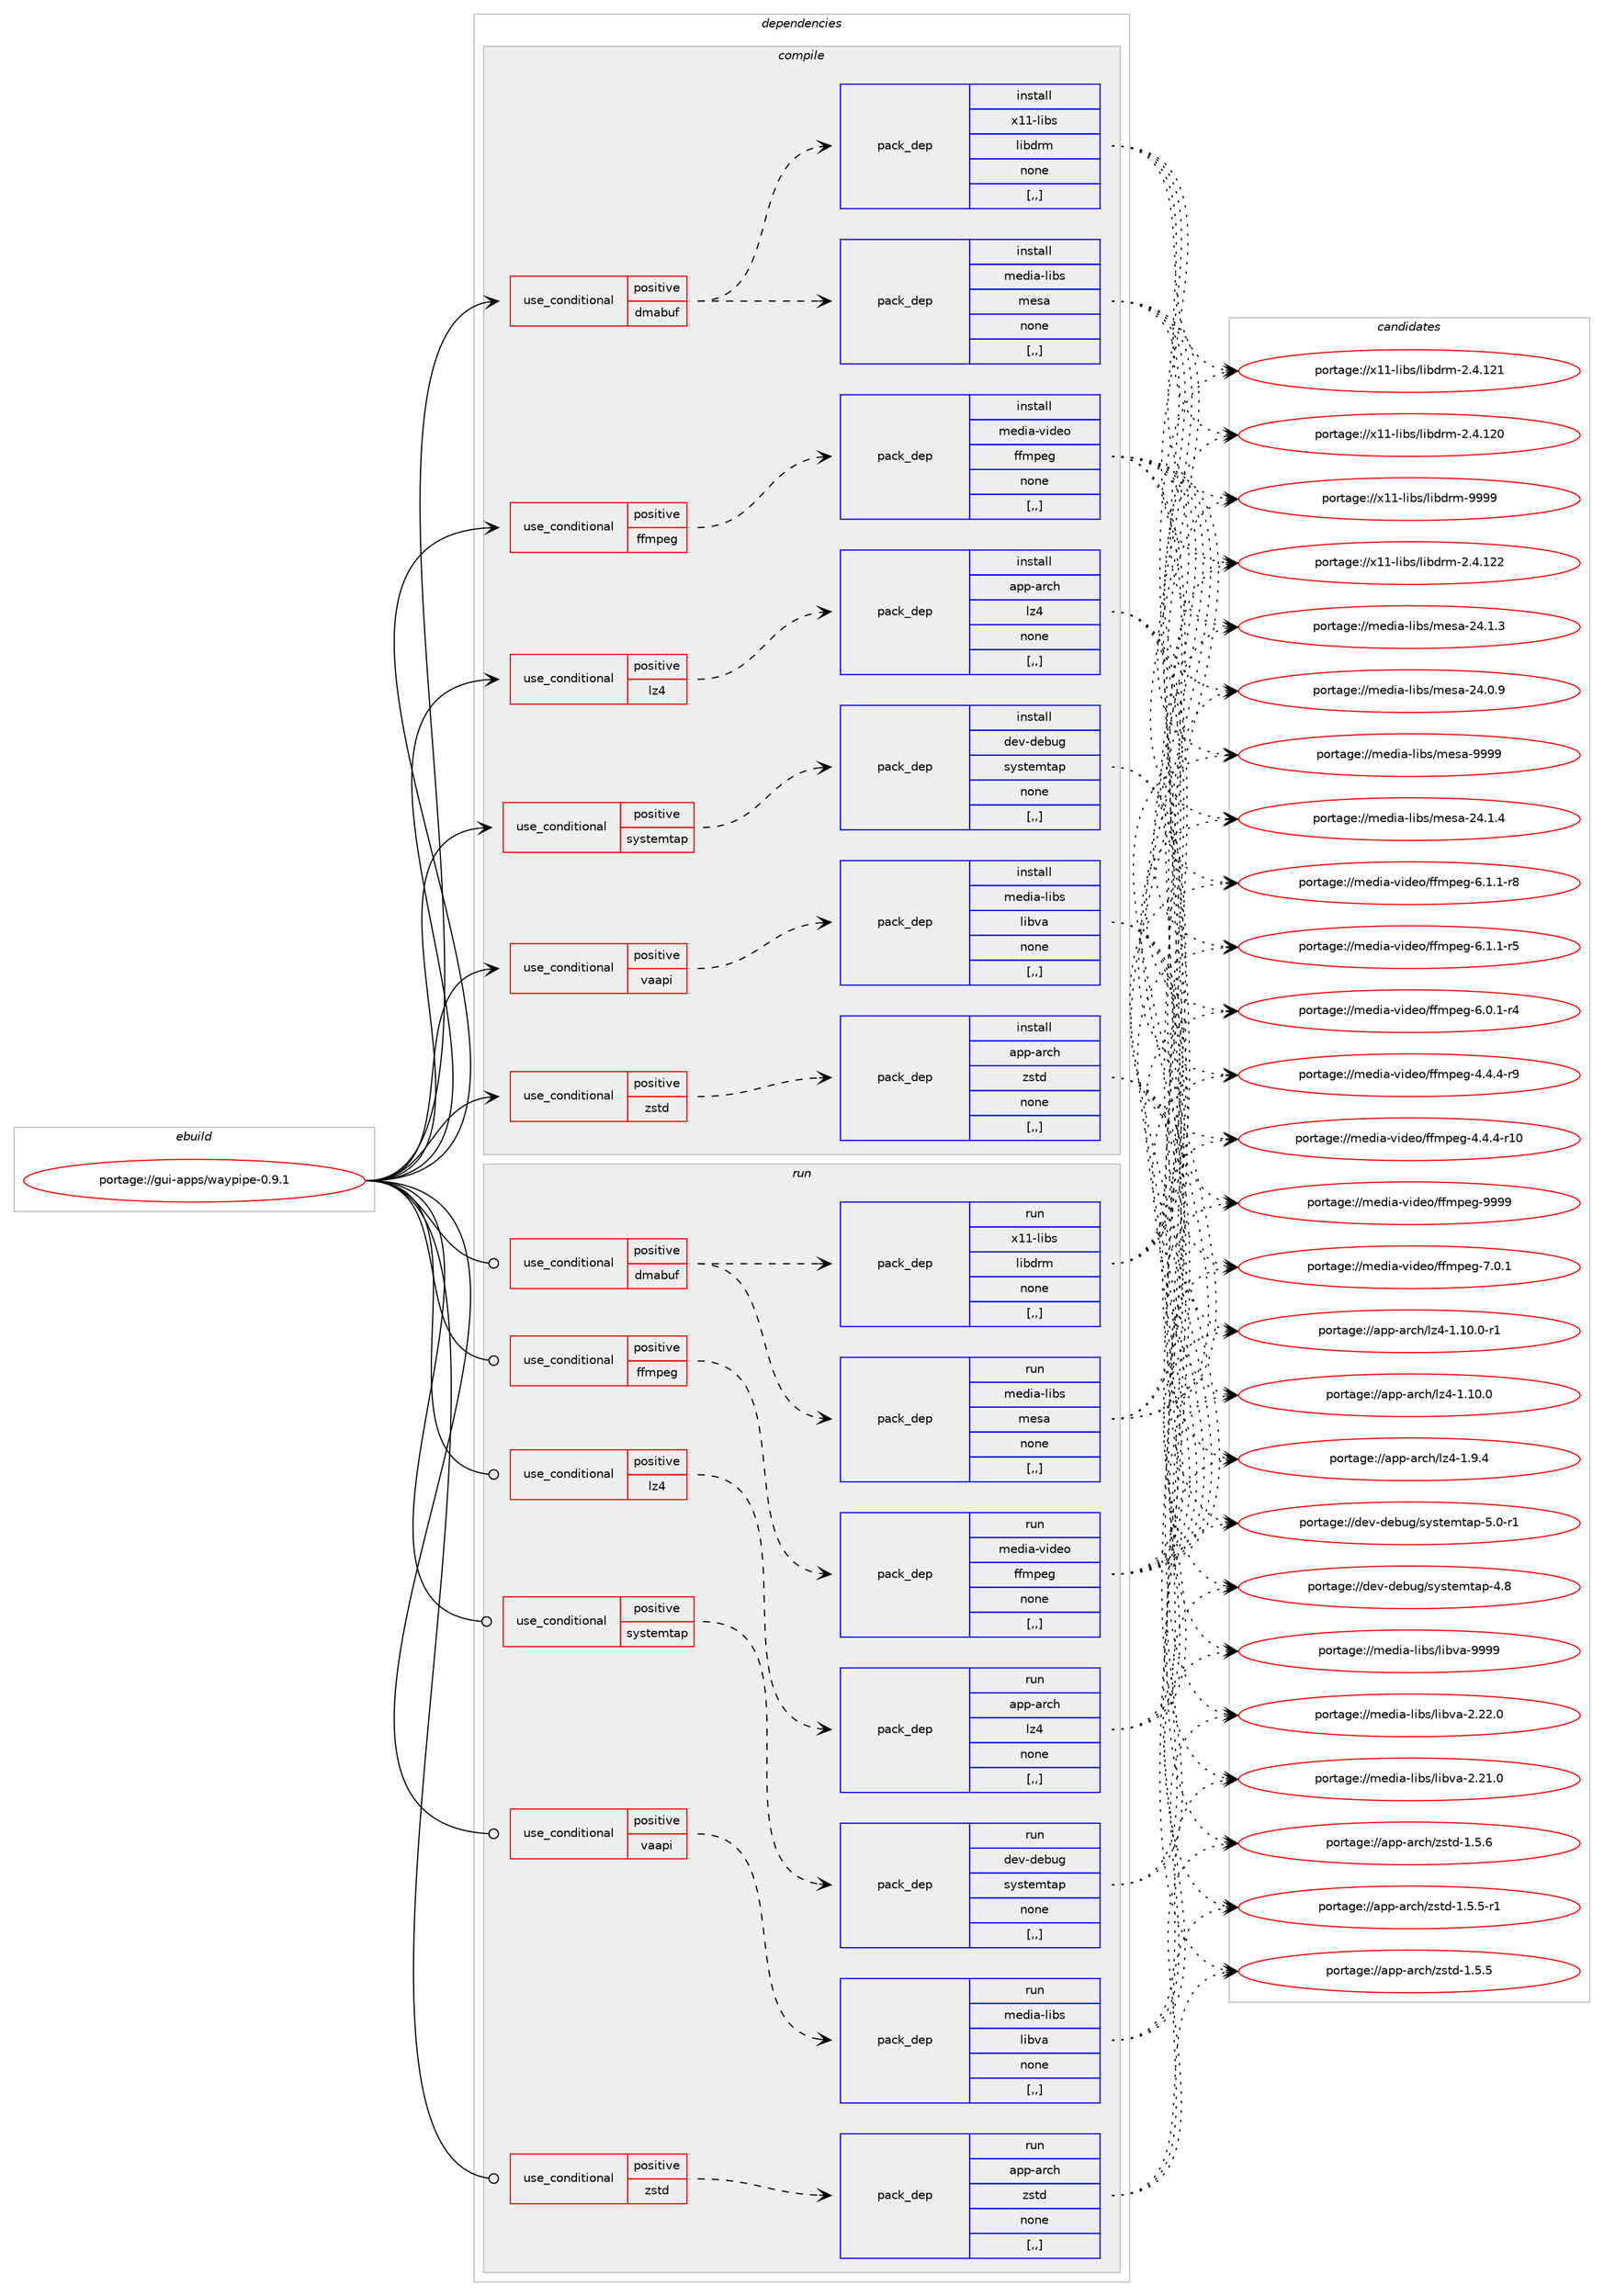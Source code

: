 digraph prolog {

# *************
# Graph options
# *************

newrank=true;
concentrate=true;
compound=true;
graph [rankdir=LR,fontname=Helvetica,fontsize=10,ranksep=1.5];#, ranksep=2.5, nodesep=0.2];
edge  [arrowhead=vee];
node  [fontname=Helvetica,fontsize=10];

# **********
# The ebuild
# **********

subgraph cluster_leftcol {
color=gray;
label=<<i>ebuild</i>>;
id [label="portage://gui-apps/waypipe-0.9.1", color=red, width=4, href="../gui-apps/waypipe-0.9.1.svg"];
}

# ****************
# The dependencies
# ****************

subgraph cluster_midcol {
color=gray;
label=<<i>dependencies</i>>;
subgraph cluster_compile {
fillcolor="#eeeeee";
style=filled;
label=<<i>compile</i>>;
subgraph cond66414 {
dependency243274 [label=<<TABLE BORDER="0" CELLBORDER="1" CELLSPACING="0" CELLPADDING="4"><TR><TD ROWSPAN="3" CELLPADDING="10">use_conditional</TD></TR><TR><TD>positive</TD></TR><TR><TD>dmabuf</TD></TR></TABLE>>, shape=none, color=red];
subgraph pack175294 {
dependency243275 [label=<<TABLE BORDER="0" CELLBORDER="1" CELLSPACING="0" CELLPADDING="4" WIDTH="220"><TR><TD ROWSPAN="6" CELLPADDING="30">pack_dep</TD></TR><TR><TD WIDTH="110">install</TD></TR><TR><TD>media-libs</TD></TR><TR><TD>mesa</TD></TR><TR><TD>none</TD></TR><TR><TD>[,,]</TD></TR></TABLE>>, shape=none, color=blue];
}
dependency243274:e -> dependency243275:w [weight=20,style="dashed",arrowhead="vee"];
subgraph pack175295 {
dependency243276 [label=<<TABLE BORDER="0" CELLBORDER="1" CELLSPACING="0" CELLPADDING="4" WIDTH="220"><TR><TD ROWSPAN="6" CELLPADDING="30">pack_dep</TD></TR><TR><TD WIDTH="110">install</TD></TR><TR><TD>x11-libs</TD></TR><TR><TD>libdrm</TD></TR><TR><TD>none</TD></TR><TR><TD>[,,]</TD></TR></TABLE>>, shape=none, color=blue];
}
dependency243274:e -> dependency243276:w [weight=20,style="dashed",arrowhead="vee"];
}
id:e -> dependency243274:w [weight=20,style="solid",arrowhead="vee"];
subgraph cond66415 {
dependency243277 [label=<<TABLE BORDER="0" CELLBORDER="1" CELLSPACING="0" CELLPADDING="4"><TR><TD ROWSPAN="3" CELLPADDING="10">use_conditional</TD></TR><TR><TD>positive</TD></TR><TR><TD>ffmpeg</TD></TR></TABLE>>, shape=none, color=red];
subgraph pack175296 {
dependency243278 [label=<<TABLE BORDER="0" CELLBORDER="1" CELLSPACING="0" CELLPADDING="4" WIDTH="220"><TR><TD ROWSPAN="6" CELLPADDING="30">pack_dep</TD></TR><TR><TD WIDTH="110">install</TD></TR><TR><TD>media-video</TD></TR><TR><TD>ffmpeg</TD></TR><TR><TD>none</TD></TR><TR><TD>[,,]</TD></TR></TABLE>>, shape=none, color=blue];
}
dependency243277:e -> dependency243278:w [weight=20,style="dashed",arrowhead="vee"];
}
id:e -> dependency243277:w [weight=20,style="solid",arrowhead="vee"];
subgraph cond66416 {
dependency243279 [label=<<TABLE BORDER="0" CELLBORDER="1" CELLSPACING="0" CELLPADDING="4"><TR><TD ROWSPAN="3" CELLPADDING="10">use_conditional</TD></TR><TR><TD>positive</TD></TR><TR><TD>lz4</TD></TR></TABLE>>, shape=none, color=red];
subgraph pack175297 {
dependency243280 [label=<<TABLE BORDER="0" CELLBORDER="1" CELLSPACING="0" CELLPADDING="4" WIDTH="220"><TR><TD ROWSPAN="6" CELLPADDING="30">pack_dep</TD></TR><TR><TD WIDTH="110">install</TD></TR><TR><TD>app-arch</TD></TR><TR><TD>lz4</TD></TR><TR><TD>none</TD></TR><TR><TD>[,,]</TD></TR></TABLE>>, shape=none, color=blue];
}
dependency243279:e -> dependency243280:w [weight=20,style="dashed",arrowhead="vee"];
}
id:e -> dependency243279:w [weight=20,style="solid",arrowhead="vee"];
subgraph cond66417 {
dependency243281 [label=<<TABLE BORDER="0" CELLBORDER="1" CELLSPACING="0" CELLPADDING="4"><TR><TD ROWSPAN="3" CELLPADDING="10">use_conditional</TD></TR><TR><TD>positive</TD></TR><TR><TD>systemtap</TD></TR></TABLE>>, shape=none, color=red];
subgraph pack175298 {
dependency243282 [label=<<TABLE BORDER="0" CELLBORDER="1" CELLSPACING="0" CELLPADDING="4" WIDTH="220"><TR><TD ROWSPAN="6" CELLPADDING="30">pack_dep</TD></TR><TR><TD WIDTH="110">install</TD></TR><TR><TD>dev-debug</TD></TR><TR><TD>systemtap</TD></TR><TR><TD>none</TD></TR><TR><TD>[,,]</TD></TR></TABLE>>, shape=none, color=blue];
}
dependency243281:e -> dependency243282:w [weight=20,style="dashed",arrowhead="vee"];
}
id:e -> dependency243281:w [weight=20,style="solid",arrowhead="vee"];
subgraph cond66418 {
dependency243283 [label=<<TABLE BORDER="0" CELLBORDER="1" CELLSPACING="0" CELLPADDING="4"><TR><TD ROWSPAN="3" CELLPADDING="10">use_conditional</TD></TR><TR><TD>positive</TD></TR><TR><TD>vaapi</TD></TR></TABLE>>, shape=none, color=red];
subgraph pack175299 {
dependency243284 [label=<<TABLE BORDER="0" CELLBORDER="1" CELLSPACING="0" CELLPADDING="4" WIDTH="220"><TR><TD ROWSPAN="6" CELLPADDING="30">pack_dep</TD></TR><TR><TD WIDTH="110">install</TD></TR><TR><TD>media-libs</TD></TR><TR><TD>libva</TD></TR><TR><TD>none</TD></TR><TR><TD>[,,]</TD></TR></TABLE>>, shape=none, color=blue];
}
dependency243283:e -> dependency243284:w [weight=20,style="dashed",arrowhead="vee"];
}
id:e -> dependency243283:w [weight=20,style="solid",arrowhead="vee"];
subgraph cond66419 {
dependency243285 [label=<<TABLE BORDER="0" CELLBORDER="1" CELLSPACING="0" CELLPADDING="4"><TR><TD ROWSPAN="3" CELLPADDING="10">use_conditional</TD></TR><TR><TD>positive</TD></TR><TR><TD>zstd</TD></TR></TABLE>>, shape=none, color=red];
subgraph pack175300 {
dependency243286 [label=<<TABLE BORDER="0" CELLBORDER="1" CELLSPACING="0" CELLPADDING="4" WIDTH="220"><TR><TD ROWSPAN="6" CELLPADDING="30">pack_dep</TD></TR><TR><TD WIDTH="110">install</TD></TR><TR><TD>app-arch</TD></TR><TR><TD>zstd</TD></TR><TR><TD>none</TD></TR><TR><TD>[,,]</TD></TR></TABLE>>, shape=none, color=blue];
}
dependency243285:e -> dependency243286:w [weight=20,style="dashed",arrowhead="vee"];
}
id:e -> dependency243285:w [weight=20,style="solid",arrowhead="vee"];
}
subgraph cluster_compileandrun {
fillcolor="#eeeeee";
style=filled;
label=<<i>compile and run</i>>;
}
subgraph cluster_run {
fillcolor="#eeeeee";
style=filled;
label=<<i>run</i>>;
subgraph cond66420 {
dependency243287 [label=<<TABLE BORDER="0" CELLBORDER="1" CELLSPACING="0" CELLPADDING="4"><TR><TD ROWSPAN="3" CELLPADDING="10">use_conditional</TD></TR><TR><TD>positive</TD></TR><TR><TD>dmabuf</TD></TR></TABLE>>, shape=none, color=red];
subgraph pack175301 {
dependency243288 [label=<<TABLE BORDER="0" CELLBORDER="1" CELLSPACING="0" CELLPADDING="4" WIDTH="220"><TR><TD ROWSPAN="6" CELLPADDING="30">pack_dep</TD></TR><TR><TD WIDTH="110">run</TD></TR><TR><TD>media-libs</TD></TR><TR><TD>mesa</TD></TR><TR><TD>none</TD></TR><TR><TD>[,,]</TD></TR></TABLE>>, shape=none, color=blue];
}
dependency243287:e -> dependency243288:w [weight=20,style="dashed",arrowhead="vee"];
subgraph pack175302 {
dependency243289 [label=<<TABLE BORDER="0" CELLBORDER="1" CELLSPACING="0" CELLPADDING="4" WIDTH="220"><TR><TD ROWSPAN="6" CELLPADDING="30">pack_dep</TD></TR><TR><TD WIDTH="110">run</TD></TR><TR><TD>x11-libs</TD></TR><TR><TD>libdrm</TD></TR><TR><TD>none</TD></TR><TR><TD>[,,]</TD></TR></TABLE>>, shape=none, color=blue];
}
dependency243287:e -> dependency243289:w [weight=20,style="dashed",arrowhead="vee"];
}
id:e -> dependency243287:w [weight=20,style="solid",arrowhead="odot"];
subgraph cond66421 {
dependency243290 [label=<<TABLE BORDER="0" CELLBORDER="1" CELLSPACING="0" CELLPADDING="4"><TR><TD ROWSPAN="3" CELLPADDING="10">use_conditional</TD></TR><TR><TD>positive</TD></TR><TR><TD>ffmpeg</TD></TR></TABLE>>, shape=none, color=red];
subgraph pack175303 {
dependency243291 [label=<<TABLE BORDER="0" CELLBORDER="1" CELLSPACING="0" CELLPADDING="4" WIDTH="220"><TR><TD ROWSPAN="6" CELLPADDING="30">pack_dep</TD></TR><TR><TD WIDTH="110">run</TD></TR><TR><TD>media-video</TD></TR><TR><TD>ffmpeg</TD></TR><TR><TD>none</TD></TR><TR><TD>[,,]</TD></TR></TABLE>>, shape=none, color=blue];
}
dependency243290:e -> dependency243291:w [weight=20,style="dashed",arrowhead="vee"];
}
id:e -> dependency243290:w [weight=20,style="solid",arrowhead="odot"];
subgraph cond66422 {
dependency243292 [label=<<TABLE BORDER="0" CELLBORDER="1" CELLSPACING="0" CELLPADDING="4"><TR><TD ROWSPAN="3" CELLPADDING="10">use_conditional</TD></TR><TR><TD>positive</TD></TR><TR><TD>lz4</TD></TR></TABLE>>, shape=none, color=red];
subgraph pack175304 {
dependency243293 [label=<<TABLE BORDER="0" CELLBORDER="1" CELLSPACING="0" CELLPADDING="4" WIDTH="220"><TR><TD ROWSPAN="6" CELLPADDING="30">pack_dep</TD></TR><TR><TD WIDTH="110">run</TD></TR><TR><TD>app-arch</TD></TR><TR><TD>lz4</TD></TR><TR><TD>none</TD></TR><TR><TD>[,,]</TD></TR></TABLE>>, shape=none, color=blue];
}
dependency243292:e -> dependency243293:w [weight=20,style="dashed",arrowhead="vee"];
}
id:e -> dependency243292:w [weight=20,style="solid",arrowhead="odot"];
subgraph cond66423 {
dependency243294 [label=<<TABLE BORDER="0" CELLBORDER="1" CELLSPACING="0" CELLPADDING="4"><TR><TD ROWSPAN="3" CELLPADDING="10">use_conditional</TD></TR><TR><TD>positive</TD></TR><TR><TD>systemtap</TD></TR></TABLE>>, shape=none, color=red];
subgraph pack175305 {
dependency243295 [label=<<TABLE BORDER="0" CELLBORDER="1" CELLSPACING="0" CELLPADDING="4" WIDTH="220"><TR><TD ROWSPAN="6" CELLPADDING="30">pack_dep</TD></TR><TR><TD WIDTH="110">run</TD></TR><TR><TD>dev-debug</TD></TR><TR><TD>systemtap</TD></TR><TR><TD>none</TD></TR><TR><TD>[,,]</TD></TR></TABLE>>, shape=none, color=blue];
}
dependency243294:e -> dependency243295:w [weight=20,style="dashed",arrowhead="vee"];
}
id:e -> dependency243294:w [weight=20,style="solid",arrowhead="odot"];
subgraph cond66424 {
dependency243296 [label=<<TABLE BORDER="0" CELLBORDER="1" CELLSPACING="0" CELLPADDING="4"><TR><TD ROWSPAN="3" CELLPADDING="10">use_conditional</TD></TR><TR><TD>positive</TD></TR><TR><TD>vaapi</TD></TR></TABLE>>, shape=none, color=red];
subgraph pack175306 {
dependency243297 [label=<<TABLE BORDER="0" CELLBORDER="1" CELLSPACING="0" CELLPADDING="4" WIDTH="220"><TR><TD ROWSPAN="6" CELLPADDING="30">pack_dep</TD></TR><TR><TD WIDTH="110">run</TD></TR><TR><TD>media-libs</TD></TR><TR><TD>libva</TD></TR><TR><TD>none</TD></TR><TR><TD>[,,]</TD></TR></TABLE>>, shape=none, color=blue];
}
dependency243296:e -> dependency243297:w [weight=20,style="dashed",arrowhead="vee"];
}
id:e -> dependency243296:w [weight=20,style="solid",arrowhead="odot"];
subgraph cond66425 {
dependency243298 [label=<<TABLE BORDER="0" CELLBORDER="1" CELLSPACING="0" CELLPADDING="4"><TR><TD ROWSPAN="3" CELLPADDING="10">use_conditional</TD></TR><TR><TD>positive</TD></TR><TR><TD>zstd</TD></TR></TABLE>>, shape=none, color=red];
subgraph pack175307 {
dependency243299 [label=<<TABLE BORDER="0" CELLBORDER="1" CELLSPACING="0" CELLPADDING="4" WIDTH="220"><TR><TD ROWSPAN="6" CELLPADDING="30">pack_dep</TD></TR><TR><TD WIDTH="110">run</TD></TR><TR><TD>app-arch</TD></TR><TR><TD>zstd</TD></TR><TR><TD>none</TD></TR><TR><TD>[,,]</TD></TR></TABLE>>, shape=none, color=blue];
}
dependency243298:e -> dependency243299:w [weight=20,style="dashed",arrowhead="vee"];
}
id:e -> dependency243298:w [weight=20,style="solid",arrowhead="odot"];
}
}

# **************
# The candidates
# **************

subgraph cluster_choices {
rank=same;
color=gray;
label=<<i>candidates</i>>;

subgraph choice175294 {
color=black;
nodesep=1;
choice10910110010597451081059811547109101115974557575757 [label="portage://media-libs/mesa-9999", color=red, width=4,href="../media-libs/mesa-9999.svg"];
choice109101100105974510810598115471091011159745505246494652 [label="portage://media-libs/mesa-24.1.4", color=red, width=4,href="../media-libs/mesa-24.1.4.svg"];
choice109101100105974510810598115471091011159745505246494651 [label="portage://media-libs/mesa-24.1.3", color=red, width=4,href="../media-libs/mesa-24.1.3.svg"];
choice109101100105974510810598115471091011159745505246484657 [label="portage://media-libs/mesa-24.0.9", color=red, width=4,href="../media-libs/mesa-24.0.9.svg"];
dependency243275:e -> choice10910110010597451081059811547109101115974557575757:w [style=dotted,weight="100"];
dependency243275:e -> choice109101100105974510810598115471091011159745505246494652:w [style=dotted,weight="100"];
dependency243275:e -> choice109101100105974510810598115471091011159745505246494651:w [style=dotted,weight="100"];
dependency243275:e -> choice109101100105974510810598115471091011159745505246484657:w [style=dotted,weight="100"];
}
subgraph choice175295 {
color=black;
nodesep=1;
choice1204949451081059811547108105981001141094557575757 [label="portage://x11-libs/libdrm-9999", color=red, width=4,href="../x11-libs/libdrm-9999.svg"];
choice1204949451081059811547108105981001141094550465246495050 [label="portage://x11-libs/libdrm-2.4.122", color=red, width=4,href="../x11-libs/libdrm-2.4.122.svg"];
choice1204949451081059811547108105981001141094550465246495049 [label="portage://x11-libs/libdrm-2.4.121", color=red, width=4,href="../x11-libs/libdrm-2.4.121.svg"];
choice1204949451081059811547108105981001141094550465246495048 [label="portage://x11-libs/libdrm-2.4.120", color=red, width=4,href="../x11-libs/libdrm-2.4.120.svg"];
dependency243276:e -> choice1204949451081059811547108105981001141094557575757:w [style=dotted,weight="100"];
dependency243276:e -> choice1204949451081059811547108105981001141094550465246495050:w [style=dotted,weight="100"];
dependency243276:e -> choice1204949451081059811547108105981001141094550465246495049:w [style=dotted,weight="100"];
dependency243276:e -> choice1204949451081059811547108105981001141094550465246495048:w [style=dotted,weight="100"];
}
subgraph choice175296 {
color=black;
nodesep=1;
choice1091011001059745118105100101111471021021091121011034557575757 [label="portage://media-video/ffmpeg-9999", color=red, width=4,href="../media-video/ffmpeg-9999.svg"];
choice109101100105974511810510010111147102102109112101103455546484649 [label="portage://media-video/ffmpeg-7.0.1", color=red, width=4,href="../media-video/ffmpeg-7.0.1.svg"];
choice1091011001059745118105100101111471021021091121011034554464946494511456 [label="portage://media-video/ffmpeg-6.1.1-r8", color=red, width=4,href="../media-video/ffmpeg-6.1.1-r8.svg"];
choice1091011001059745118105100101111471021021091121011034554464946494511453 [label="portage://media-video/ffmpeg-6.1.1-r5", color=red, width=4,href="../media-video/ffmpeg-6.1.1-r5.svg"];
choice1091011001059745118105100101111471021021091121011034554464846494511452 [label="portage://media-video/ffmpeg-6.0.1-r4", color=red, width=4,href="../media-video/ffmpeg-6.0.1-r4.svg"];
choice1091011001059745118105100101111471021021091121011034552465246524511457 [label="portage://media-video/ffmpeg-4.4.4-r9", color=red, width=4,href="../media-video/ffmpeg-4.4.4-r9.svg"];
choice109101100105974511810510010111147102102109112101103455246524652451144948 [label="portage://media-video/ffmpeg-4.4.4-r10", color=red, width=4,href="../media-video/ffmpeg-4.4.4-r10.svg"];
dependency243278:e -> choice1091011001059745118105100101111471021021091121011034557575757:w [style=dotted,weight="100"];
dependency243278:e -> choice109101100105974511810510010111147102102109112101103455546484649:w [style=dotted,weight="100"];
dependency243278:e -> choice1091011001059745118105100101111471021021091121011034554464946494511456:w [style=dotted,weight="100"];
dependency243278:e -> choice1091011001059745118105100101111471021021091121011034554464946494511453:w [style=dotted,weight="100"];
dependency243278:e -> choice1091011001059745118105100101111471021021091121011034554464846494511452:w [style=dotted,weight="100"];
dependency243278:e -> choice1091011001059745118105100101111471021021091121011034552465246524511457:w [style=dotted,weight="100"];
dependency243278:e -> choice109101100105974511810510010111147102102109112101103455246524652451144948:w [style=dotted,weight="100"];
}
subgraph choice175297 {
color=black;
nodesep=1;
choice971121124597114991044710812252454946494846484511449 [label="portage://app-arch/lz4-1.10.0-r1", color=red, width=4,href="../app-arch/lz4-1.10.0-r1.svg"];
choice97112112459711499104471081225245494649484648 [label="portage://app-arch/lz4-1.10.0", color=red, width=4,href="../app-arch/lz4-1.10.0.svg"];
choice971121124597114991044710812252454946574652 [label="portage://app-arch/lz4-1.9.4", color=red, width=4,href="../app-arch/lz4-1.9.4.svg"];
dependency243280:e -> choice971121124597114991044710812252454946494846484511449:w [style=dotted,weight="100"];
dependency243280:e -> choice97112112459711499104471081225245494649484648:w [style=dotted,weight="100"];
dependency243280:e -> choice971121124597114991044710812252454946574652:w [style=dotted,weight="100"];
}
subgraph choice175298 {
color=black;
nodesep=1;
choice10010111845100101981171034711512111511610110911697112455346484511449 [label="portage://dev-debug/systemtap-5.0-r1", color=red, width=4,href="../dev-debug/systemtap-5.0-r1.svg"];
choice1001011184510010198117103471151211151161011091169711245524656 [label="portage://dev-debug/systemtap-4.8", color=red, width=4,href="../dev-debug/systemtap-4.8.svg"];
dependency243282:e -> choice10010111845100101981171034711512111511610110911697112455346484511449:w [style=dotted,weight="100"];
dependency243282:e -> choice1001011184510010198117103471151211151161011091169711245524656:w [style=dotted,weight="100"];
}
subgraph choice175299 {
color=black;
nodesep=1;
choice1091011001059745108105981154710810598118974557575757 [label="portage://media-libs/libva-9999", color=red, width=4,href="../media-libs/libva-9999.svg"];
choice10910110010597451081059811547108105981189745504650504648 [label="portage://media-libs/libva-2.22.0", color=red, width=4,href="../media-libs/libva-2.22.0.svg"];
choice10910110010597451081059811547108105981189745504650494648 [label="portage://media-libs/libva-2.21.0", color=red, width=4,href="../media-libs/libva-2.21.0.svg"];
dependency243284:e -> choice1091011001059745108105981154710810598118974557575757:w [style=dotted,weight="100"];
dependency243284:e -> choice10910110010597451081059811547108105981189745504650504648:w [style=dotted,weight="100"];
dependency243284:e -> choice10910110010597451081059811547108105981189745504650494648:w [style=dotted,weight="100"];
}
subgraph choice175300 {
color=black;
nodesep=1;
choice9711211245971149910447122115116100454946534654 [label="portage://app-arch/zstd-1.5.6", color=red, width=4,href="../app-arch/zstd-1.5.6.svg"];
choice97112112459711499104471221151161004549465346534511449 [label="portage://app-arch/zstd-1.5.5-r1", color=red, width=4,href="../app-arch/zstd-1.5.5-r1.svg"];
choice9711211245971149910447122115116100454946534653 [label="portage://app-arch/zstd-1.5.5", color=red, width=4,href="../app-arch/zstd-1.5.5.svg"];
dependency243286:e -> choice9711211245971149910447122115116100454946534654:w [style=dotted,weight="100"];
dependency243286:e -> choice97112112459711499104471221151161004549465346534511449:w [style=dotted,weight="100"];
dependency243286:e -> choice9711211245971149910447122115116100454946534653:w [style=dotted,weight="100"];
}
subgraph choice175301 {
color=black;
nodesep=1;
choice10910110010597451081059811547109101115974557575757 [label="portage://media-libs/mesa-9999", color=red, width=4,href="../media-libs/mesa-9999.svg"];
choice109101100105974510810598115471091011159745505246494652 [label="portage://media-libs/mesa-24.1.4", color=red, width=4,href="../media-libs/mesa-24.1.4.svg"];
choice109101100105974510810598115471091011159745505246494651 [label="portage://media-libs/mesa-24.1.3", color=red, width=4,href="../media-libs/mesa-24.1.3.svg"];
choice109101100105974510810598115471091011159745505246484657 [label="portage://media-libs/mesa-24.0.9", color=red, width=4,href="../media-libs/mesa-24.0.9.svg"];
dependency243288:e -> choice10910110010597451081059811547109101115974557575757:w [style=dotted,weight="100"];
dependency243288:e -> choice109101100105974510810598115471091011159745505246494652:w [style=dotted,weight="100"];
dependency243288:e -> choice109101100105974510810598115471091011159745505246494651:w [style=dotted,weight="100"];
dependency243288:e -> choice109101100105974510810598115471091011159745505246484657:w [style=dotted,weight="100"];
}
subgraph choice175302 {
color=black;
nodesep=1;
choice1204949451081059811547108105981001141094557575757 [label="portage://x11-libs/libdrm-9999", color=red, width=4,href="../x11-libs/libdrm-9999.svg"];
choice1204949451081059811547108105981001141094550465246495050 [label="portage://x11-libs/libdrm-2.4.122", color=red, width=4,href="../x11-libs/libdrm-2.4.122.svg"];
choice1204949451081059811547108105981001141094550465246495049 [label="portage://x11-libs/libdrm-2.4.121", color=red, width=4,href="../x11-libs/libdrm-2.4.121.svg"];
choice1204949451081059811547108105981001141094550465246495048 [label="portage://x11-libs/libdrm-2.4.120", color=red, width=4,href="../x11-libs/libdrm-2.4.120.svg"];
dependency243289:e -> choice1204949451081059811547108105981001141094557575757:w [style=dotted,weight="100"];
dependency243289:e -> choice1204949451081059811547108105981001141094550465246495050:w [style=dotted,weight="100"];
dependency243289:e -> choice1204949451081059811547108105981001141094550465246495049:w [style=dotted,weight="100"];
dependency243289:e -> choice1204949451081059811547108105981001141094550465246495048:w [style=dotted,weight="100"];
}
subgraph choice175303 {
color=black;
nodesep=1;
choice1091011001059745118105100101111471021021091121011034557575757 [label="portage://media-video/ffmpeg-9999", color=red, width=4,href="../media-video/ffmpeg-9999.svg"];
choice109101100105974511810510010111147102102109112101103455546484649 [label="portage://media-video/ffmpeg-7.0.1", color=red, width=4,href="../media-video/ffmpeg-7.0.1.svg"];
choice1091011001059745118105100101111471021021091121011034554464946494511456 [label="portage://media-video/ffmpeg-6.1.1-r8", color=red, width=4,href="../media-video/ffmpeg-6.1.1-r8.svg"];
choice1091011001059745118105100101111471021021091121011034554464946494511453 [label="portage://media-video/ffmpeg-6.1.1-r5", color=red, width=4,href="../media-video/ffmpeg-6.1.1-r5.svg"];
choice1091011001059745118105100101111471021021091121011034554464846494511452 [label="portage://media-video/ffmpeg-6.0.1-r4", color=red, width=4,href="../media-video/ffmpeg-6.0.1-r4.svg"];
choice1091011001059745118105100101111471021021091121011034552465246524511457 [label="portage://media-video/ffmpeg-4.4.4-r9", color=red, width=4,href="../media-video/ffmpeg-4.4.4-r9.svg"];
choice109101100105974511810510010111147102102109112101103455246524652451144948 [label="portage://media-video/ffmpeg-4.4.4-r10", color=red, width=4,href="../media-video/ffmpeg-4.4.4-r10.svg"];
dependency243291:e -> choice1091011001059745118105100101111471021021091121011034557575757:w [style=dotted,weight="100"];
dependency243291:e -> choice109101100105974511810510010111147102102109112101103455546484649:w [style=dotted,weight="100"];
dependency243291:e -> choice1091011001059745118105100101111471021021091121011034554464946494511456:w [style=dotted,weight="100"];
dependency243291:e -> choice1091011001059745118105100101111471021021091121011034554464946494511453:w [style=dotted,weight="100"];
dependency243291:e -> choice1091011001059745118105100101111471021021091121011034554464846494511452:w [style=dotted,weight="100"];
dependency243291:e -> choice1091011001059745118105100101111471021021091121011034552465246524511457:w [style=dotted,weight="100"];
dependency243291:e -> choice109101100105974511810510010111147102102109112101103455246524652451144948:w [style=dotted,weight="100"];
}
subgraph choice175304 {
color=black;
nodesep=1;
choice971121124597114991044710812252454946494846484511449 [label="portage://app-arch/lz4-1.10.0-r1", color=red, width=4,href="../app-arch/lz4-1.10.0-r1.svg"];
choice97112112459711499104471081225245494649484648 [label="portage://app-arch/lz4-1.10.0", color=red, width=4,href="../app-arch/lz4-1.10.0.svg"];
choice971121124597114991044710812252454946574652 [label="portage://app-arch/lz4-1.9.4", color=red, width=4,href="../app-arch/lz4-1.9.4.svg"];
dependency243293:e -> choice971121124597114991044710812252454946494846484511449:w [style=dotted,weight="100"];
dependency243293:e -> choice97112112459711499104471081225245494649484648:w [style=dotted,weight="100"];
dependency243293:e -> choice971121124597114991044710812252454946574652:w [style=dotted,weight="100"];
}
subgraph choice175305 {
color=black;
nodesep=1;
choice10010111845100101981171034711512111511610110911697112455346484511449 [label="portage://dev-debug/systemtap-5.0-r1", color=red, width=4,href="../dev-debug/systemtap-5.0-r1.svg"];
choice1001011184510010198117103471151211151161011091169711245524656 [label="portage://dev-debug/systemtap-4.8", color=red, width=4,href="../dev-debug/systemtap-4.8.svg"];
dependency243295:e -> choice10010111845100101981171034711512111511610110911697112455346484511449:w [style=dotted,weight="100"];
dependency243295:e -> choice1001011184510010198117103471151211151161011091169711245524656:w [style=dotted,weight="100"];
}
subgraph choice175306 {
color=black;
nodesep=1;
choice1091011001059745108105981154710810598118974557575757 [label="portage://media-libs/libva-9999", color=red, width=4,href="../media-libs/libva-9999.svg"];
choice10910110010597451081059811547108105981189745504650504648 [label="portage://media-libs/libva-2.22.0", color=red, width=4,href="../media-libs/libva-2.22.0.svg"];
choice10910110010597451081059811547108105981189745504650494648 [label="portage://media-libs/libva-2.21.0", color=red, width=4,href="../media-libs/libva-2.21.0.svg"];
dependency243297:e -> choice1091011001059745108105981154710810598118974557575757:w [style=dotted,weight="100"];
dependency243297:e -> choice10910110010597451081059811547108105981189745504650504648:w [style=dotted,weight="100"];
dependency243297:e -> choice10910110010597451081059811547108105981189745504650494648:w [style=dotted,weight="100"];
}
subgraph choice175307 {
color=black;
nodesep=1;
choice9711211245971149910447122115116100454946534654 [label="portage://app-arch/zstd-1.5.6", color=red, width=4,href="../app-arch/zstd-1.5.6.svg"];
choice97112112459711499104471221151161004549465346534511449 [label="portage://app-arch/zstd-1.5.5-r1", color=red, width=4,href="../app-arch/zstd-1.5.5-r1.svg"];
choice9711211245971149910447122115116100454946534653 [label="portage://app-arch/zstd-1.5.5", color=red, width=4,href="../app-arch/zstd-1.5.5.svg"];
dependency243299:e -> choice9711211245971149910447122115116100454946534654:w [style=dotted,weight="100"];
dependency243299:e -> choice97112112459711499104471221151161004549465346534511449:w [style=dotted,weight="100"];
dependency243299:e -> choice9711211245971149910447122115116100454946534653:w [style=dotted,weight="100"];
}
}

}
